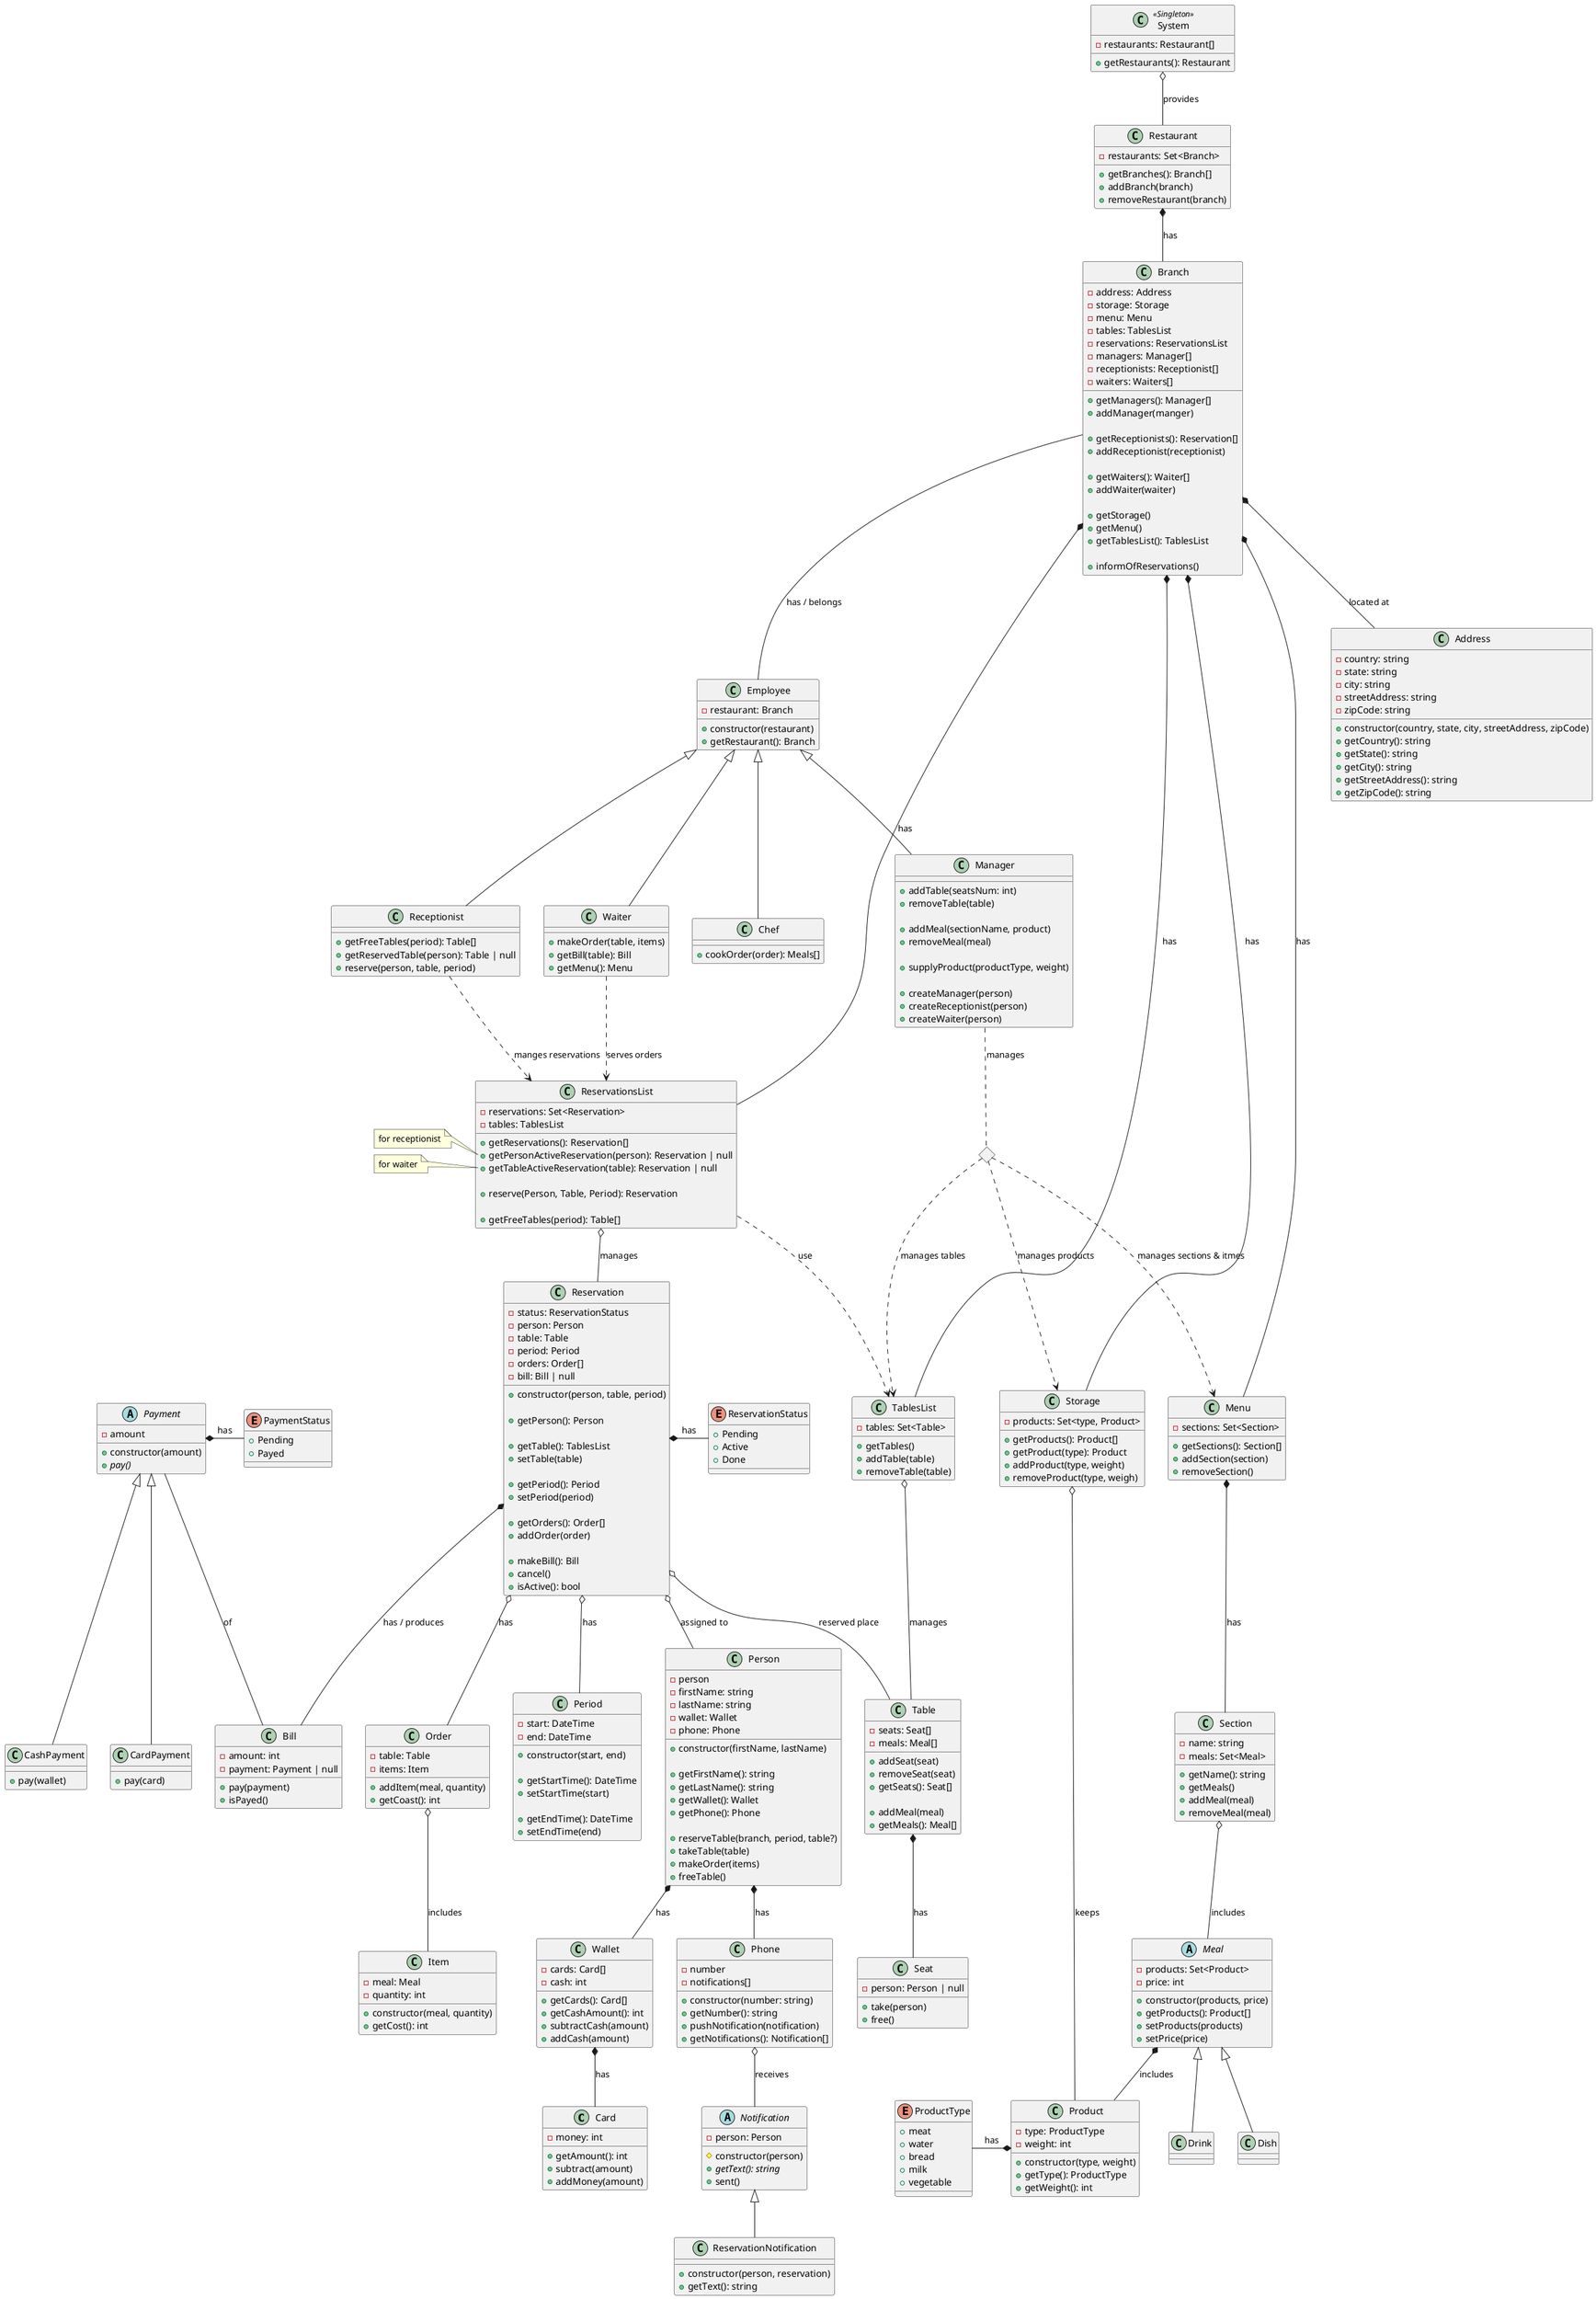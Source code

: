 @startuml
class Card {
    - money: int
    + getAmount(): int
    + subtract(amount)
    + addMoney(amount)
}

class Wallet {
    - cards: Card[]
    - cash: int
    + getCards(): Card[]
    + getCashAmount(): int
    + subtractCash(amount)
    + addCash(amount)
}
Wallet *-- Card: has

class Phone {
    - number
    - notifications[]
    + constructor(number: string)
    + getNumber(): string
    + pushNotification(notification)
    + getNotifications(): Notification[]
}
Phone o-- Notification: receives

class Person {
    - person
    - firstName: string
    - lastName: string
    - wallet: Wallet
    - phone: Phone
    + constructor(firstName, lastName)

    + getFirstName(): string
    + getLastName(): string
    + getWallet(): Wallet
    + getPhone(): Phone

    + reserveTable(branch, period, table?)
    + takeTable(table)
    + makeOrder(items)
    + freeTable()
}
Person *-- Phone: has
Person *-- Wallet: has

class Waiter extends Employee {
    + makeOrder(table, items)
    + getBill(table): Bill
    + getMenu(): Menu
}
Waiter ..> ReservationsList: serves orders

class Receptionist extends Employee {
    + getFreeTables(period): Table[]
    + getReservedTable(person): Table | null
    + reserve(person, table, period)
}
Receptionist ..> ReservationsList: manges reservations

class Chef extends Employee {
    + cookOrder(order): Meals[]
}

class Employee {
    - restaurant: Branch
    + constructor(restaurant)
    + getRestaurant(): Branch
}

class Manager extends Employee {
    + addTable(seatsNum: int)
    + removeTable(table)

    + addMeal(sectionName, product)
    + removeMeal(meal)

    + supplyProduct(productType, weight)

    + createManager(person)
    + createReceptionist(person)
    + createWaiter(person)
}
<> management
management ..> Storage: manages products
management ..> Menu: manages sections & itmes
management ..> TablesList: manages tables
Manager .. management: manages

abstract class Notification {
    - person: Person
    # constructor(person)
    + {abstract} getText(): string
    + sent()
}

class ReservationNotification extends Notification {
    + constructor(person, reservation)
    + getText(): string
}

enum ProductType {
    + meat
    + water
    + bread
    + milk
    + vegetable
}

class Product {
    - type: ProductType
    - weight: int
    + constructor(type, weight)
    + getType(): ProductType
    + getWeight(): int
}
ProductType -* Product: has

class Storage {
    - products: Set<type, Product>
    + getProducts(): Product[]
    + getProduct(type): Product
    + addProduct(type, weight)
    + removeProduct(type, weigh)
}
Storage o-- Product: keeps

abstract Meal {
    - products: Set<Product>
    - price: int
    + constructor(products, price)
    + getProducts(): Product[]
    + setProducts(products)
    + setPrice(price)
}
Meal *-- Product: includes

class Dish extends Meal {
}

class Drink extends Meal {
}

class Section {
    - name: string
    - meals: Set<Meal>
    + getName(): string
    + getMeals()
    + addMeal(meal)
    + removeMeal(meal)
}
Section o-- Meal: includes

class Menu {
    - sections: Set<Section>
    + getSections(): Section[]
    + addSection(section)
    + removeSection()
}
Menu *-- Section: has

class Seat {
    - person: Person | null
    + take(person)
    + free()
}

class Table {
    - seats: Seat[]
    - meals: Meal[]
    + addSeat(seat)
    + removeSeat(seat)
    + getSeats(): Seat[]

    + addMeal(meal)
    + getMeals(): Meal[]
}
Table *-- Seat: has

class TablesList {
    - tables: Set<Table>
    + getTables()
    + addTable(table)
    + removeTable(table)
}
TablesList o-- Table: manages

enum PaymentStatus {
    + Pending
    + Payed
}

abstract Payment {
    - amount
    + constructor(amount)
    + {abstract} pay()
}
Payment *- PaymentStatus: has
Payment -- Bill: of

class CardPayment extends Payment {
    + pay(card)
}

class CashPayment extends Payment {
    + pay(wallet)
}

class Item {
    - meal: Meal
    - quantity: int
    + constructor(meal, quantity)
    + getCost(): int
}

class Bill {
    - amount: int
    - payment: Payment | null
    + pay(payment)
    + isPayed()
}

class Order {
    - table: Table
    - items: Item
    + addItem(meal, quantity)
    + getCoast(): int
}
Order o-- Item: includes

class Period {
    - start: DateTime
    - end: DateTime
    + constructor(start, end)

    + getStartTime(): DateTime
    + setStartTime(start)

    + getEndTime(): DateTime
    + setEndTime(end)
}

enum ReservationStatus {
    + Pending
    + Active
    + Done
}

class Reservation {
    - status: ReservationStatus
    - person: Person
    - table: Table
    - period: Period
    - orders: Order[]
    - bill: Bill | null
    + constructor(person, table, period)

    + getPerson(): Person

    + getTable(): TablesList
    + setTable(table)

    + getPeriod(): Period
    + setPeriod(period)

    + getOrders(): Order[]
    + addOrder(order)

    + makeBill(): Bill
    + cancel()
    + isActive(): bool
}
Reservation *- ReservationStatus: has
Reservation o-- Person: assigned to
Reservation o-- Table: reserved place
Reservation o-- Period: has
Reservation o-- Order: has
Reservation *-- Bill: has / produces

class ReservationsList {
    - reservations: Set<Reservation>
    - tables: TablesList
    + getReservations(): Reservation[]
    + getPersonActiveReservation(person): Reservation | null
    + getTableActiveReservation(table): Reservation | null

    + reserve(Person, Table, Period): Reservation

    + getFreeTables(period): Table[]
}
ReservationsList o-- Reservation: manages
ReservationsList ..> TablesList: use
note left of ReservationsList::getPersonActiveReservation
for receptionist
endnote
note left of ReservationsList::getTableActiveReservation
for waiter
endnote

class Address {
    - country: string
    - state: string
    - city: string
    - streetAddress: string
    - zipCode: string
    + constructor(country, state, city, streetAddress, zipCode)
    + getCountry(): string
    + getState(): string
    + getCity(): string
    + getStreetAddress(): string
    + getZipCode(): string
}

class Branch {
    - address: Address
    - storage: Storage
    - menu: Menu
    - tables: TablesList
    - reservations: ReservationsList
    - managers: Manager[]
    - receptionists: Receptionist[]
    - waiters: Waiters[]

    + getManagers(): Manager[]
    + addManager(manger)

    + getReceptionists(): Reservation[]
    + addReceptionist(receptionist)

    + getWaiters(): Waiter[]
    + addWaiter(waiter)

    + getStorage()
    + getMenu()
    + getTablesList(): TablesList

    + informOfReservations()
}
Branch *-- Address: located at
Branch -- Employee: has / belongs
Branch *-- Storage: has
Branch *-- Menu: has
Branch *-- TablesList: has
Branch *-- ReservationsList: has

class Restaurant {
    - restaurants: Set<Branch>
    + getBranches(): Branch[]
    + addBranch(branch)
    + removeRestaurant(branch)
}
Restaurant *-- Branch: has

class System <<Singleton>> {
    - restaurants: Restaurant[]
    + getRestaurants(): Restaurant
}
System o-- Restaurant: provides

'TODO
' - chef
'TODO: Scheduling, reports

@enduml
